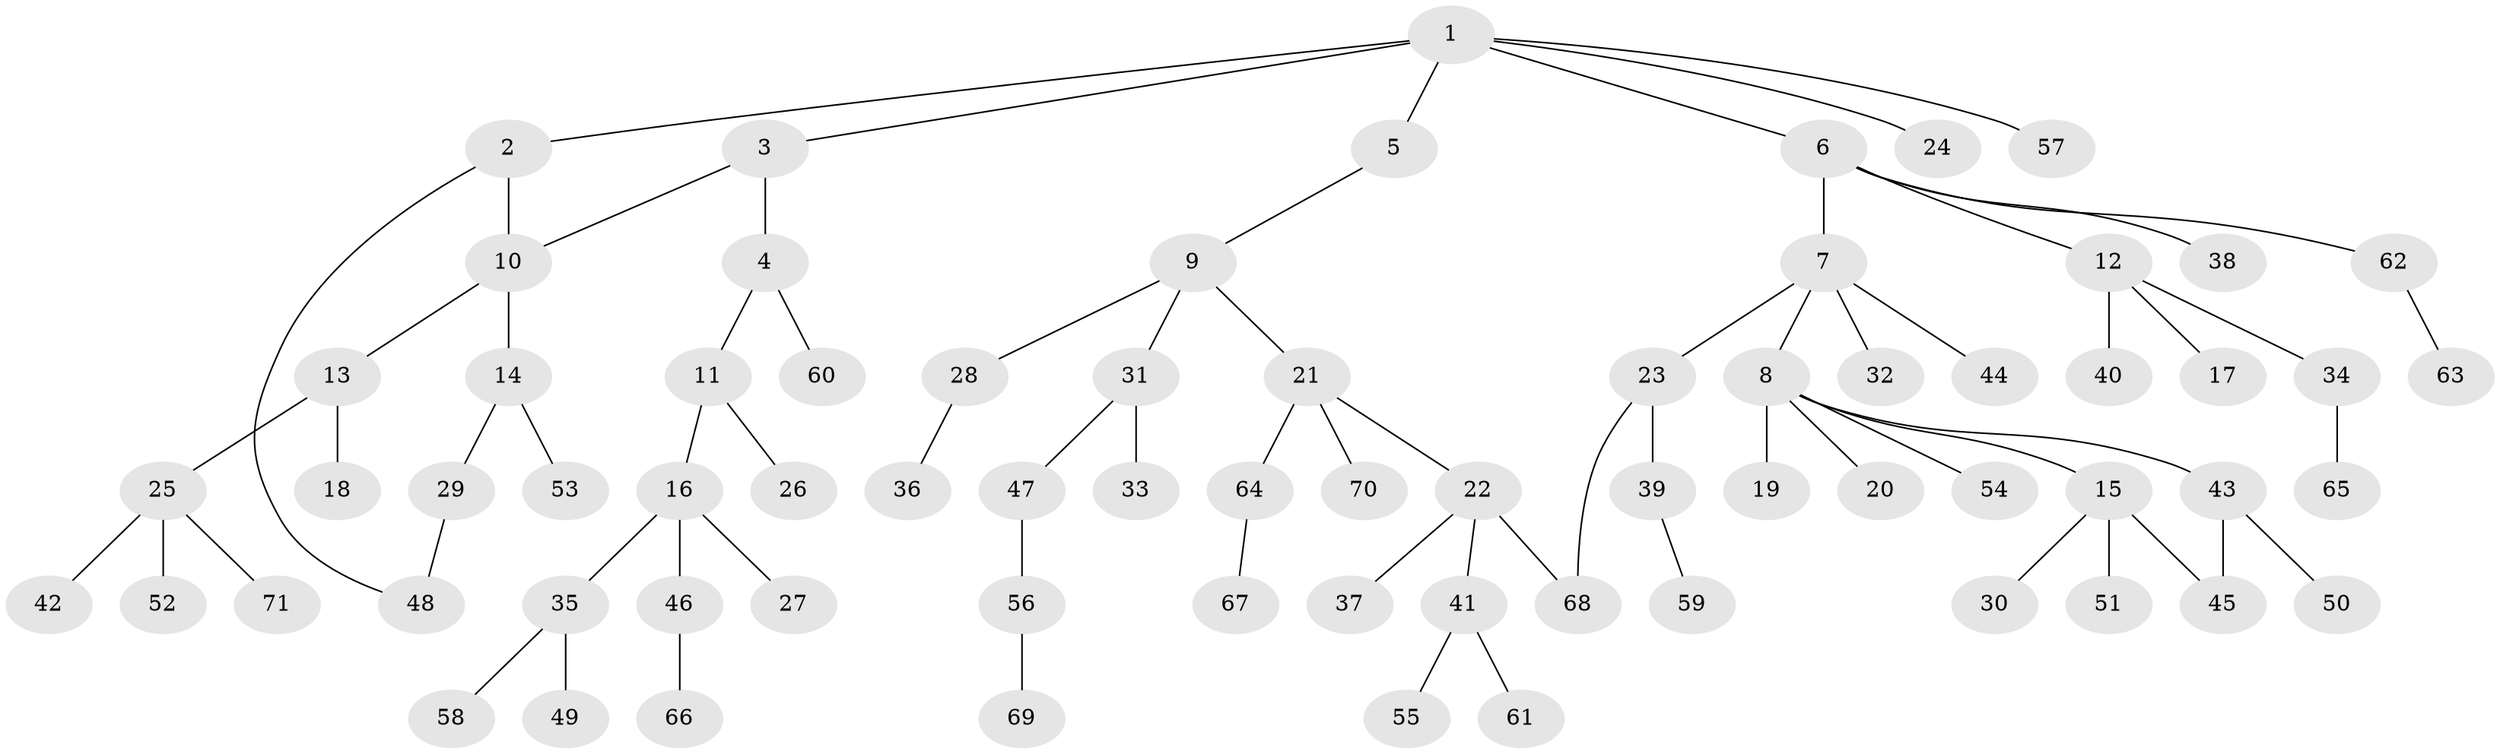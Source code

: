 // Generated by graph-tools (version 1.1) at 2025/49/03/09/25 03:49:23]
// undirected, 71 vertices, 74 edges
graph export_dot {
graph [start="1"]
  node [color=gray90,style=filled];
  1;
  2;
  3;
  4;
  5;
  6;
  7;
  8;
  9;
  10;
  11;
  12;
  13;
  14;
  15;
  16;
  17;
  18;
  19;
  20;
  21;
  22;
  23;
  24;
  25;
  26;
  27;
  28;
  29;
  30;
  31;
  32;
  33;
  34;
  35;
  36;
  37;
  38;
  39;
  40;
  41;
  42;
  43;
  44;
  45;
  46;
  47;
  48;
  49;
  50;
  51;
  52;
  53;
  54;
  55;
  56;
  57;
  58;
  59;
  60;
  61;
  62;
  63;
  64;
  65;
  66;
  67;
  68;
  69;
  70;
  71;
  1 -- 2;
  1 -- 3;
  1 -- 5;
  1 -- 6;
  1 -- 24;
  1 -- 57;
  2 -- 48;
  2 -- 10;
  3 -- 4;
  3 -- 10;
  4 -- 11;
  4 -- 60;
  5 -- 9;
  6 -- 7;
  6 -- 12;
  6 -- 38;
  6 -- 62;
  7 -- 8;
  7 -- 23;
  7 -- 32;
  7 -- 44;
  8 -- 15;
  8 -- 19;
  8 -- 20;
  8 -- 43;
  8 -- 54;
  9 -- 21;
  9 -- 28;
  9 -- 31;
  10 -- 13;
  10 -- 14;
  11 -- 16;
  11 -- 26;
  12 -- 17;
  12 -- 34;
  12 -- 40;
  13 -- 18;
  13 -- 25;
  14 -- 29;
  14 -- 53;
  15 -- 30;
  15 -- 51;
  15 -- 45;
  16 -- 27;
  16 -- 35;
  16 -- 46;
  21 -- 22;
  21 -- 64;
  21 -- 70;
  22 -- 37;
  22 -- 41;
  22 -- 68;
  23 -- 39;
  23 -- 68;
  25 -- 42;
  25 -- 52;
  25 -- 71;
  28 -- 36;
  29 -- 48;
  31 -- 33;
  31 -- 47;
  34 -- 65;
  35 -- 49;
  35 -- 58;
  39 -- 59;
  41 -- 55;
  41 -- 61;
  43 -- 45;
  43 -- 50;
  46 -- 66;
  47 -- 56;
  56 -- 69;
  62 -- 63;
  64 -- 67;
}
